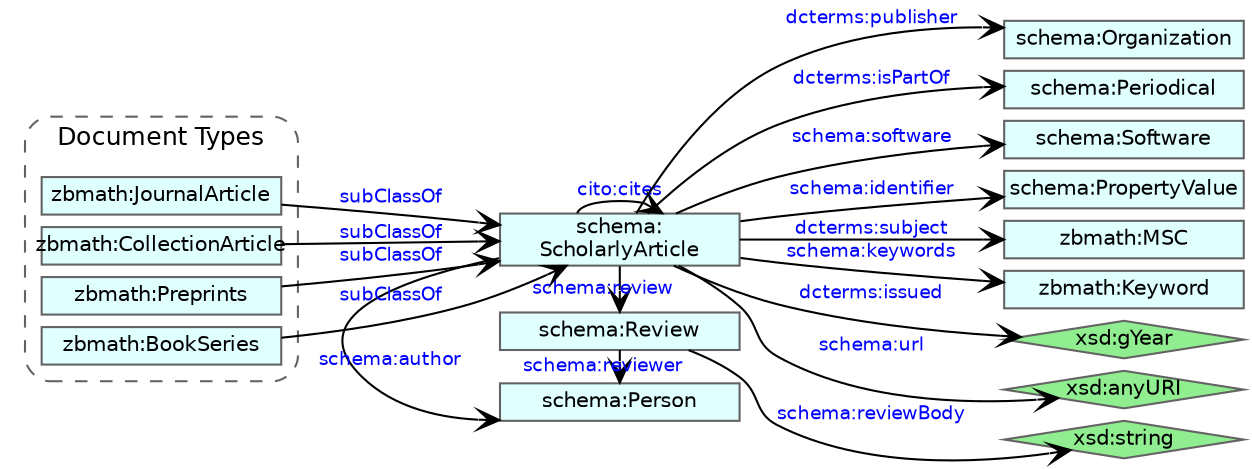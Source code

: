 digraph Ontology {
    // === Graph Layout ===
    rankdir=LR;
    nodesep=0.09;
    fontname="Helvetica";
    fontsize=12;

    // === Default Node Style ===
    node [shape=rectangle, style="filled", fillcolor="lightcyan", fontname="Helvetica", fixedsize=true, width=1.6, height=0.35, fontsize=10, color="#636363"];
    edge [fontname="Helvetica", fontsize=9, arrowhead=vee]; 
    // color="#636363"

    // === CLASSES ===
    InvisibleHelper1 [style=invis, width=0, height=0, label=""];
    ScholarlyArticle [label="schema:\nScholarlyArticle"];
    
    
    node [shape=rectangle, style="filled", fillcolor="lightcyan", fontname="Helvetica", fixedsize=true, width=1.6, height=0.25, fontsize=10, color="#636363"];
    Person [label="schema:Person"];
    Organization [label="schema:Organization"];
    Periodical [label="schema:Periodical"];
    Review [label="schema:Review"];
    SoftwareApplication [label="schema:Software"];
    PropertyValue [label="schema:PropertyValue"];
    MSCConcept [label="zbmath:MSC"];
    KeywordConcept [label="zbmath:Keyword"];
    JournalArticle [label="zbmath:JournalArticle"];
    CollectionArticle [label="zbmath:CollectionArticle"];
    Preprints [label="zbmath:Preprints"];
    BookSeries [label="zbmath:BookSeries"];

    // === DATATYPES ===
    node [shape=diamond, fillcolor="lightgreen"]
    XSDString [label="xsd:string"];
    XSDgYear [label="xsd:gYear"];
    XSDAnyURI [label="xsd:anyURI"];

    // === Restore class node style ===
    // node [shape=rectangle, style="filled,rounded", fillcolor="lightcyan", color="#CCCCCC", fontname="Helvetica", fixedsize=true, width=1.6, height=0.4, fontsize=10];

    // === CONNECTIONS with EDGE LABELS ===
    InvisibleHelper1 -> ScholarlyArticle [style=invis];
    InvisibleHelper1 -> ScholarlyArticle [style=invis];
    InvisibleHelper1 -> ScholarlyArticle [style=invis];
    // InvisibleHelper1 -> ScholarlyArticle [style=invis];
    ScholarlyArticle -> XSDAnyURI [label="schema:url", fontcolor="blue"];
    ScholarlyArticle -> XSDgYear [label="dcterms:issued", fontcolor="blue"];
    ScholarlyArticle -> Organization [label="dcterms:publisher", fontcolor="blue"];
    ScholarlyArticle -> Periodical [label="dcterms:isPartOf", fontcolor="blue"];
    ScholarlyArticle -> MSCConcept [label="dcterms:subject", fontcolor="blue"];
    ScholarlyArticle -> Person [label="schema:author", fontcolor="blue"];
    ScholarlyArticle -> KeywordConcept [label="schema:keywords", fontcolor="blue"];
    ScholarlyArticle -> PropertyValue [label="schema:identifier", fontcolor="blue"];
    ScholarlyArticle -> SoftwareApplication [label="schema:software", fontcolor="blue"];
    ScholarlyArticle -> Review [label="schema:review", fontcolor="blue"];
    ScholarlyArticle -> ScholarlyArticle [label="cito:cites", fontcolor="blue"];

    Review -> XSDString [label="schema:reviewBody", fontcolor="blue"];
    Review -> Person [label="schema:reviewer", fontcolor="blue"];

    // === Subclass Relationships ===
    JournalArticle -> ScholarlyArticle [label="subClassOf", fontcolor="blue"]; //color="gray", 
    CollectionArticle -> ScholarlyArticle [label="subClassOf", fontcolor="blue"];
    Preprints -> ScholarlyArticle [label="subClassOf", fontcolor="blue"];
    BookSeries -> ScholarlyArticle [label="subClassOf", fontcolor="blue"];

    // === OPTIONAL: Same Rank Constraints ===
    { rank=same; Person; ScholarlyArticle; Review; }
    // { rank=same; MSCConcept; KeywordConcept; SoftwareApplication }

    // === Clusters for Clarity ===
    subgraph cluster_documents {
        label="Document Types";
        style="dashed,rounded";
        color="#636363";
        JournalArticle;
        CollectionArticle;
        Preprints;
        BookSeries;
    }
}

####

digraph Ontology {
    // === Graph Layout ===
    rankdir=LR;
    // ranksep=1.2;  // vertical spacing between ranks
    nodesep=0.09;  // horizontal spacing between nodes
    fontname="Helvetica";
    fontsize=12;

    // === Default Node Style ===
    node [shape=rectangle, style="filled,rounded", fillcolor="lightcyan", fontname="Helvetica", fixedsize=true, width=1.6, height=0.4, fontsize=10, color="#636363"];
    edge [fontname="Helvetica", fontsize=9, color="#636363", arrowhead=vee]; 
    // edge [color="#999999", arrowhead=vee, penwidth=1.1];

    // === Default Edge Style ===
    // edge [
    //     color=gray30,
    //     style=solid,
    //     arrowhead=vee,
    //     fontsize=10,
    //     fontcolor=gray20,
    //     penwidth=1.2
    // ];

    // === CLASSES ===
    ScholarlyArticle [label="schema:\nScholarlyArticle"];
    Person [label="schema:Person"];
    Organization [label="schema:Organization"];
    Periodical [label="schema:Periodical"];
    Review [label="schema:Review"];
    SoftwareApplication [label="schema:Software"];
    PropertyValue [label="schema:PropertyValue"];
    MSCConcept [label="zbmath:MSC"];
    KeywordConcept [label="zbmath:Keyword"];
    JournalArticle [label="zbmath:JournalArticle"];
    CollectionArticle [label="zbmath:CollectionArticle"];
    Preprints [label="zbmath:Preprints"];
    BookSeries [label="zbmath:BookSeries"];

    // === DATATYPES ===
    node [shape=ellipse, fillcolor="lightgray"]
    XSDString [label="xsd:string"];
    XSDgYear [label="xsd:gYear"];
    XSDAnyURI [label="xsd:anyURI"];

    // === PROPERTIES ===
    // node [shape=diamond, fillcolor=orange, style=filled];
    node [
    shape=polygon,
    sides=4,
    skew=.0,
    // distortion=0.2,
    orientation=45,
    style=filled,
    fillcolor="#FFBE65",
    // color="#FFD28A",
    fixedsize=true,
    width=1.8,
    height=0.4,
    fontname="Helvetica",
    fontsize=9
];
    dcterms_publisher [label="dcterms:publisher"];
    dcterms_isPartOf [label="dcterms:isPartOf"];
    dcterms_subject [label="dcterms:subject"];
    dcterms_issued [label="dcterms:issued"];
    schema_author [label="schema:author"];
    schema_keywords [label="schema:keywords"];
    schema_identifier [label="schema:identifier"];
    schema_software [label="schema:software"];
    schema_review [label="schema:review"];
    cito_cites [label="cito:cites"];
    schema_url [label="schema:url"];
    schema_reviewBody [label="schema:reviewBody"];
    schema_reviewer [label="schema:reviewer"];

    // === Restore class node style ===
    // node [shape=rectangle, fillcolor=lightblue, style=filled];
    node [shape=rectangle, style="filled,rounded", fillcolor="lightcyan", color="#CCCCCC", fontname="Helvetica", fixedsize=true, width=1.6, height=0.4, fontsize=10];


    // === CONNECTIONS ===

    ScholarlyArticle -> schema_url;
    schema_url -> XSDAnyURI;

    ScholarlyArticle -> dcterms_issued;
    dcterms_issued -> XSDgYear;

    ScholarlyArticle -> dcterms_publisher;
    dcterms_publisher -> Organization;

    ScholarlyArticle -> dcterms_isPartOf;
    dcterms_isPartOf -> Periodical;

    ScholarlyArticle -> dcterms_subject;
    dcterms_subject -> MSCConcept;

    ScholarlyArticle -> schema_author;
    schema_author -> Person;

    ScholarlyArticle -> schema_keywords;
    schema_keywords -> KeywordConcept;

    ScholarlyArticle -> schema_identifier;
    schema_identifier -> PropertyValue;

    ScholarlyArticle -> schema_software;
    schema_software -> SoftwareApplication;

    ScholarlyArticle -> schema_review;
    schema_review -> Review;

    ScholarlyArticle -> cito_cites;
    cito_cites -> ScholarlyArticle;

    Review -> schema_reviewBody;
    schema_reviewBody -> XSDString;

    Review -> schema_reviewer;
    schema_reviewer -> Person;

    // === Subclass Relationships ===
    JournalArticle -> ScholarlyArticle [label="subClassOf", style=dashed, color="gray"];
    CollectionArticle -> ScholarlyArticle [label="subClassOf", style=dashed, color=gray];
    Preprints -> ScholarlyArticle [label="subClassOf", style=dashed, color=gray];
    BookSeries -> ScholarlyArticle [label="subClassOf", style=dashed, color=gray];

    // === OPTIONAL: Remove most same-rank constraints for horizontal layout ===
    // Only apply if needed to control overlaps
    // { rank=same; schema_reviewBody;}
    // { rank=same; schema_reviewBody; schema_keywords; schema_identifier; }
    // { rank=same; dcterms_publisher; dcterms_isPartOf; dcterms_subject; schema_software; schema_review; cito_cites }
    { rank=same; Review; ScholarlyArticle }
    { rank=same; PropertyValue; MSCConcept; KeywordConcept; SoftwareApplication; Person }

    // === Clusters for Clarity ===
    subgraph cluster_documents {
        label="Document Types";
        style="dashed,rounded";
        color="#636363";
        JournalArticle;
        CollectionArticle;
        Preprints;
        BookSeries;
    }

}

######

digraph Ontology {
    rankdir=LR;
    node [shape=rectangle, style=filled, fillcolor=lightblue, fontsize=10];

    // === CLASSES ===
    ScholarlyArticle [label="schema:ScholarlyArticle"];
    Person [label="schema:Person"];
    Organization [label="schema:Organization"];
    Periodical [label="schema:Periodical"];
    Review [label="schema:Review"];
    SoftwareApplication [label="schema:SoftwareApplication"];
    PropertyValue [label="schema:PropertyValue"];
    MSCConcept [label="zbmath:ontology/msc-concept"];
    KeywordConcept [label="zbmath:ontology/keyword-concept"];
    JournalArticle [label="zbmath:journal-article"];
    CollectionArticle [label="zbmath:collection-article"];
    Preprints [label="zbmath:preprints"];
    BookSeries [label="zbmath:book-series"];

    // === DATATYPES ===
    XSDString [label="xsd:string", shape=ellipse, fillcolor=lightgrey];
    XSDgYear [label="xsd:gYear", shape=ellipse, fillcolor=lightgrey];
    XSDAnyURI [label="xsd:anyURI", shape=ellipse, fillcolor=lightgrey];

    // === PROPERTIES ===
    dcterms_publisher [label="dcterms:publisher", shape=diamond, style=filled, fillcolor=orange];
    dcterms_isPartOf [label="dcterms:isPartOf", shape=diamond, style=filled, fillcolor=orange];
    dcterms_subject [label="dcterms:subject", shape=diamond, style=filled, fillcolor=orange];
    dcterms_issued [label="dcterms:issued", shape=diamond, style=filled, fillcolor=orange];
    schema_author [label="schema:author", shape=diamond, style=filled, fillcolor=orange];
    schema_keywords [label="schema:keywords", shape=diamond, style=filled, fillcolor=orange];
    schema_identifier [label="schema:identifier", shape=diamond, style=filled, fillcolor=orange];
    schema_software [label="schema:software", shape=diamond, style=filled, fillcolor=orange];
    schema_review [label="schema:review", shape=diamond, style=filled, fillcolor=orange];
    cito_cites [label="cito:cites", shape=diamond, style=filled, fillcolor=orange];
    schema_url [label="schema:url", shape=diamond, fillcolor=orange];
    schema_reviewBody [label="schema:reviewBody", shape=diamond, style=filled, fillcolor=orange];
    schema_reviewer [label="schema:reviewer", shape=diamond, style=filled, fillcolor=orange];

    // === CONNECTIONS ===

    ScholarlyArticle -> schema_url;
    schema_url -> XSDAnyURI;

    ScholarlyArticle -> dcterms_issued;
    dcterms_issued -> XSDgYear;

    ScholarlyArticle -> dcterms_publisher;
    dcterms_publisher -> Organization;

    ScholarlyArticle -> dcterms_isPartOf;
    dcterms_isPartOf -> Periodical;

    ScholarlyArticle -> dcterms_subject;
    dcterms_subject -> MSCConcept;

    ScholarlyArticle -> schema_author;
    schema_author -> Person;

    ScholarlyArticle -> schema_keywords;
    schema_keywords -> KeywordConcept;

    ScholarlyArticle -> schema_identifier;
    schema_identifier -> PropertyValue;

    ScholarlyArticle -> schema_software;
    schema_software -> SoftwareApplication;

    ScholarlyArticle -> schema_review;
    schema_review -> Review;

    ScholarlyArticle -> cito_cites;
    cito_cites -> ScholarlyArticle;

    Review -> schema_reviewBody;
    schema_reviewBody -> XSDString;

    Review -> schema_reviewer;
    schema_reviewer -> Person;

    // === Subclass Relationships ===
    JournalArticle -> ScholarlyArticle [label="subClassOf", style=dashed, color=gray];
    CollectionArticle -> ScholarlyArticle [label="subClassOf", style=dashed, color=gray];
    Preprints -> ScholarlyArticle [label="subClassOf", style=dashed, color=gray];
    BookSeries -> ScholarlyArticle [label="subClassOf", style=dashed, color=gray];

    // === Layout compacting: same ranks ===
    // { rank=same; schema_author; schema_reviewer; Person }
    { rank=same; schema_reviewBody; schema_keywords; schema_identifier; }
    { rank=same; dcterms_publisher; dcterms_isPartOf; dcterms_subject; schema_software; schema_review; cito_cites }
    { rank=same; Organization; Periodical; MSCConcept; KeywordConcept; SoftwareApplication; Review; ScholarlyArticle }

    // === Optional grouping ===
    subgraph cluster_documents {
        label="zbMATH Document Types";
        style=dashed;
        JournalArticle;
        CollectionArticle;
        Preprints;
        BookSeries;
    }
}

##### v1
digraph Ontology {
    rankdir=LR;
    node [shape=rectangle, style=filled, fillcolor=lightblue, fontsize=10];

    // Classes
    ScholarlyArticle [label="schema:ScholarlyArticle"];
    Person [label="schema:Person"];
    Organization [label="schema:Organization"];
    Periodical [label="schema:Periodical"];
    Review [label="schema:Review"];
    SoftwareApplication [label="schema:SoftwareApplication"];
    PropertyValue [label="schema:PropertyValue"];
    MSCConcept [label="zbmath:ontology/msc-concept"];
    KeywordConcept [label="zbmath:ontology/keyword-concept"];

    // Datatypes
    XSDString [label="xsd:string", shape=ellipse, fillcolor=lightgrey];
    XSDgYear [label="xsd:gYear", shape=ellipse, fillcolor=lightgrey];
    XSDAnyURI [label="xsd:anyURI", shape=ellipse, fillcolor=lightgrey];

    // Properties (diamonds)
    dcterms_creator [label="dcterms:creator", shape=diamond, style=filled, fillcolor=orange];
    dcterms_publisher [label="dcterms:publisher", shape=diamond, style=filled, fillcolor=orange];
    dcterms_isPartOf [label="dcterms:isPartOf", shape=diamond, style=filled, fillcolor=orange];
    dcterms_subject [label="dcterms:subject", shape=diamond, style=filled, fillcolor=orange];
    schema_author [label="schema:author", shape=diamond, style=filled, fillcolor=orange];
    schema_keywords [label="schema:keywords", shape=diamond, style=filled, fillcolor=orange];
    schema_identifier [label="schema:identifier", shape=diamond, style=filled, fillcolor=orange];
    schema_propertyID [label="schema:propertyID", shape=diamond, style=filled, fillcolor=orange];
    schema_value [label="schema:value", shape=diamond, style=filled, fillcolor=orange];
    schema_software [label="schema:software", shape=diamond, style=filled, fillcolor=orange];
    schema_isPartOf_software [label="schema:isPartOf", shape=diamond, style=filled, fillcolor=orange];
    schema_review [label="schema:review", shape=diamond, style=filled, fillcolor=orange];
    cito_cites [label="cito:cites", shape=diamond, style=filled, fillcolor=orange];

    schema_reviewBody [label="schema:reviewBody", shape=diamond, style=filled, fillcolor=orange];
    schema_reviewer [label="schema:reviewer", shape=diamond, style=filled, fillcolor=orange];
    schema_reviewAspect [label="schema:reviewAspect", shape=diamond, style=filled, fillcolor=orange];
    schema_inLanguage [label="schema:inLanguage", shape=diamond, style=filled, fillcolor=orange];

    // Connections (domain -> property -> range)

    ScholarlyArticle -> dcterms_creator;
    dcterms_creator -> Person;

    ScholarlyArticle -> dcterms_publisher;
    dcterms_publisher -> Organization;

    ScholarlyArticle -> dcterms_isPartOf;
    dcterms_isPartOf -> Periodical;

    ScholarlyArticle -> dcterms_subject;
    dcterms_subject -> MSCConcept;

    ScholarlyArticle -> schema_author;
    schema_author -> Person;

    ScholarlyArticle -> schema_keywords;
    schema_keywords -> KeywordConcept;

    ScholarlyArticle -> schema_identifier;
    schema_identifier -> PropertyValue;

    PropertyValue -> schema_propertyID;
    schema_propertyID -> XSDString;

    PropertyValue -> schema_value;
    schema_value -> XSDString;

    ScholarlyArticle -> schema_software;
    schema_software -> SoftwareApplication;

    SoftwareApplication -> schema_isPartOf_software;
    schema_isPartOf_software -> ScholarlyArticle;

    ScholarlyArticle -> schema_review;
    schema_review -> Review;

    ScholarlyArticle -> cito_cites;
    cito_cites -> ScholarlyArticle;

    Review -> schema_reviewBody;
    schema_reviewBody -> XSDString;

    Review -> schema_reviewer;
    schema_reviewer -> Person;

    Review -> schema_reviewAspect;
    schema_reviewAspect -> XSDString;

    Review -> schema_inLanguage;
    schema_inLanguage -> XSDString;
}

